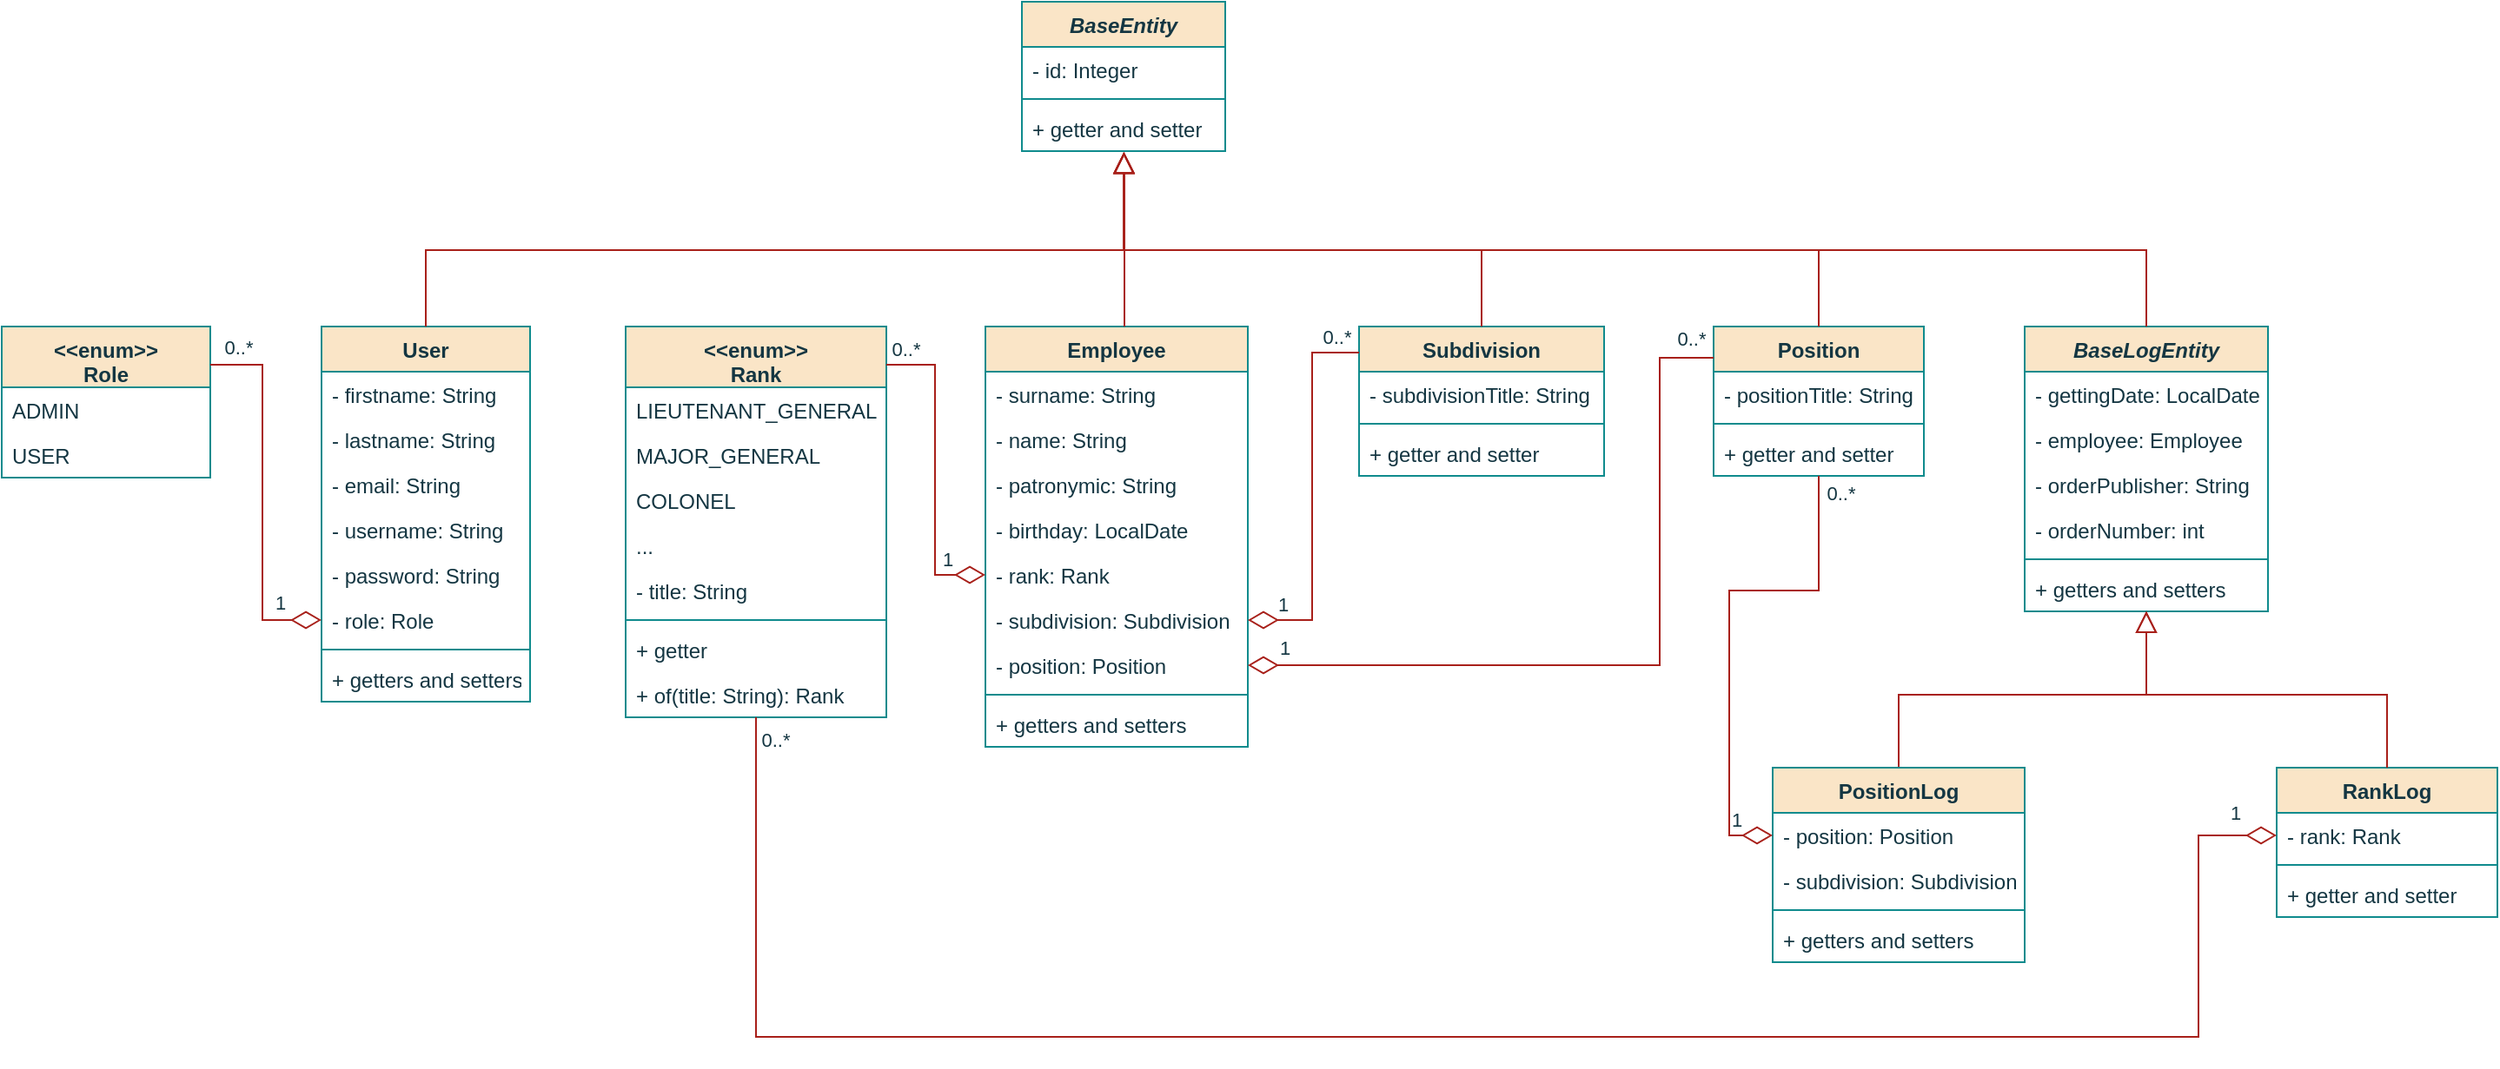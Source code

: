 <mxfile version="20.8.3" type="device"><diagram id="C5RBs43oDa-KdzZeNtuy" name="UML"><mxGraphModel dx="193" dy="-732" grid="1" gridSize="10" guides="1" tooltips="1" connect="1" arrows="1" fold="1" page="1" pageScale="1" pageWidth="1169" pageHeight="827" math="0" shadow="0"><root><mxCell id="WIyWlLk6GJQsqaUBKTNV-0"/><mxCell id="WIyWlLk6GJQsqaUBKTNV-1" parent="WIyWlLk6GJQsqaUBKTNV-0"/><mxCell id="kkipXs9Ki_rOr1c93HcH-0" value="BaseEntity" style="swimlane;fontStyle=3;align=center;verticalAlign=top;childLayout=stackLayout;horizontal=1;startSize=26;horizontalStack=0;resizeParent=1;resizeLast=0;collapsible=1;marginBottom=0;rounded=0;shadow=0;strokeWidth=1;labelBackgroundColor=none;fillColor=#FAE5C7;strokeColor=#0F8B8D;fontColor=#143642;" vertex="1" parent="WIyWlLk6GJQsqaUBKTNV-1"><mxGeometry x="1113" y="921" width="117" height="86" as="geometry"><mxRectangle x="220" y="120" width="160" height="26" as="alternateBounds"/></mxGeometry></mxCell><mxCell id="kkipXs9Ki_rOr1c93HcH-1" value="- id: Integer" style="text;align=left;verticalAlign=top;spacingLeft=4;spacingRight=4;overflow=hidden;rotatable=0;points=[[0,0.5],[1,0.5]];portConstraint=eastwest;rounded=0;labelBackgroundColor=none;fontColor=#143642;" vertex="1" parent="kkipXs9Ki_rOr1c93HcH-0"><mxGeometry y="26" width="117" height="26" as="geometry"/></mxCell><mxCell id="kkipXs9Ki_rOr1c93HcH-2" value="" style="line;html=1;strokeWidth=1;align=left;verticalAlign=middle;spacingTop=-1;spacingLeft=3;spacingRight=3;rotatable=0;labelPosition=right;points=[];portConstraint=eastwest;rounded=0;labelBackgroundColor=none;fillColor=#FAE5C7;strokeColor=#0F8B8D;fontColor=#143642;" vertex="1" parent="kkipXs9Ki_rOr1c93HcH-0"><mxGeometry y="52" width="117" height="8" as="geometry"/></mxCell><mxCell id="kkipXs9Ki_rOr1c93HcH-3" value="+ getter and setter" style="text;align=left;verticalAlign=top;spacingLeft=4;spacingRight=4;overflow=hidden;rotatable=0;points=[[0,0.5],[1,0.5]];portConstraint=eastwest;rounded=0;labelBackgroundColor=none;fontColor=#143642;" vertex="1" parent="kkipXs9Ki_rOr1c93HcH-0"><mxGeometry y="60" width="117" height="26" as="geometry"/></mxCell><mxCell id="kkipXs9Ki_rOr1c93HcH-4" value="RankLog" style="swimlane;fontStyle=1;align=center;verticalAlign=top;childLayout=stackLayout;horizontal=1;startSize=26;horizontalStack=0;resizeParent=1;resizeLast=0;collapsible=1;marginBottom=0;rounded=0;shadow=0;strokeWidth=1;labelBackgroundColor=none;fillColor=#FAE5C7;strokeColor=#0F8B8D;fontColor=#143642;" vertex="1" parent="WIyWlLk6GJQsqaUBKTNV-1"><mxGeometry x="1835" y="1362" width="127" height="86" as="geometry"><mxRectangle x="220" y="120" width="160" height="26" as="alternateBounds"/></mxGeometry></mxCell><mxCell id="kkipXs9Ki_rOr1c93HcH-5" value="- rank: Rank" style="text;align=left;verticalAlign=top;spacingLeft=4;spacingRight=4;overflow=hidden;rotatable=0;points=[[0,0.5],[1,0.5]];portConstraint=eastwest;rounded=0;labelBackgroundColor=none;fontColor=#143642;" vertex="1" parent="kkipXs9Ki_rOr1c93HcH-4"><mxGeometry y="26" width="127" height="26" as="geometry"/></mxCell><mxCell id="kkipXs9Ki_rOr1c93HcH-6" value="" style="line;html=1;strokeWidth=1;align=left;verticalAlign=middle;spacingTop=-1;spacingLeft=3;spacingRight=3;rotatable=0;labelPosition=right;points=[];portConstraint=eastwest;rounded=0;labelBackgroundColor=none;fillColor=#FAE5C7;strokeColor=#0F8B8D;fontColor=#143642;" vertex="1" parent="kkipXs9Ki_rOr1c93HcH-4"><mxGeometry y="52" width="127" height="8" as="geometry"/></mxCell><mxCell id="kkipXs9Ki_rOr1c93HcH-7" value="+ getter and setter" style="text;align=left;verticalAlign=top;spacingLeft=4;spacingRight=4;overflow=hidden;rotatable=0;points=[[0,0.5],[1,0.5]];portConstraint=eastwest;rounded=0;labelBackgroundColor=none;fontColor=#143642;" vertex="1" parent="kkipXs9Ki_rOr1c93HcH-4"><mxGeometry y="60" width="127" height="26" as="geometry"/></mxCell><mxCell id="kkipXs9Ki_rOr1c93HcH-8" value="BaseLogEntity" style="swimlane;fontStyle=3;align=center;verticalAlign=top;childLayout=stackLayout;horizontal=1;startSize=26;horizontalStack=0;resizeParent=1;resizeLast=0;collapsible=1;marginBottom=0;rounded=0;shadow=0;strokeWidth=1;labelBackgroundColor=none;fillColor=#FAE5C7;strokeColor=#0F8B8D;fontColor=#143642;" vertex="1" parent="WIyWlLk6GJQsqaUBKTNV-1"><mxGeometry x="1690" y="1108" width="140" height="164" as="geometry"><mxRectangle x="220" y="120" width="160" height="26" as="alternateBounds"/></mxGeometry></mxCell><mxCell id="kkipXs9Ki_rOr1c93HcH-9" value="- gettingDate: LocalDate" style="text;align=left;verticalAlign=top;spacingLeft=4;spacingRight=4;overflow=hidden;rotatable=0;points=[[0,0.5],[1,0.5]];portConstraint=eastwest;rounded=0;shadow=0;html=0;labelBackgroundColor=none;fontColor=#143642;" vertex="1" parent="kkipXs9Ki_rOr1c93HcH-8"><mxGeometry y="26" width="140" height="26" as="geometry"/></mxCell><mxCell id="kkipXs9Ki_rOr1c93HcH-76" value="- employee: Employee" style="text;align=left;verticalAlign=top;spacingLeft=4;spacingRight=4;overflow=hidden;rotatable=0;points=[[0,0.5],[1,0.5]];portConstraint=eastwest;rounded=0;shadow=0;html=0;labelBackgroundColor=none;fontColor=#143642;" vertex="1" parent="kkipXs9Ki_rOr1c93HcH-8"><mxGeometry y="52" width="140" height="26" as="geometry"/></mxCell><mxCell id="kkipXs9Ki_rOr1c93HcH-77" value="- orderPublisher: String" style="text;align=left;verticalAlign=top;spacingLeft=4;spacingRight=4;overflow=hidden;rotatable=0;points=[[0,0.5],[1,0.5]];portConstraint=eastwest;rounded=0;shadow=0;html=0;labelBackgroundColor=none;fontColor=#143642;" vertex="1" parent="kkipXs9Ki_rOr1c93HcH-8"><mxGeometry y="78" width="140" height="26" as="geometry"/></mxCell><mxCell id="kkipXs9Ki_rOr1c93HcH-78" value="- orderNumber: int" style="text;align=left;verticalAlign=top;spacingLeft=4;spacingRight=4;overflow=hidden;rotatable=0;points=[[0,0.5],[1,0.5]];portConstraint=eastwest;rounded=0;shadow=0;html=0;labelBackgroundColor=none;fontColor=#143642;" vertex="1" parent="kkipXs9Ki_rOr1c93HcH-8"><mxGeometry y="104" width="140" height="26" as="geometry"/></mxCell><mxCell id="kkipXs9Ki_rOr1c93HcH-10" value="" style="line;html=1;strokeWidth=1;align=left;verticalAlign=middle;spacingTop=-1;spacingLeft=3;spacingRight=3;rotatable=0;labelPosition=right;points=[];portConstraint=eastwest;rounded=0;labelBackgroundColor=none;fillColor=#FAE5C7;strokeColor=#0F8B8D;fontColor=#143642;" vertex="1" parent="kkipXs9Ki_rOr1c93HcH-8"><mxGeometry y="130" width="140" height="8" as="geometry"/></mxCell><mxCell id="kkipXs9Ki_rOr1c93HcH-11" value="+ getters and setters" style="text;align=left;verticalAlign=top;spacingLeft=4;spacingRight=4;overflow=hidden;rotatable=0;points=[[0,0.5],[1,0.5]];portConstraint=eastwest;rounded=0;labelBackgroundColor=none;fontColor=#143642;" vertex="1" parent="kkipXs9Ki_rOr1c93HcH-8"><mxGeometry y="138" width="140" height="26" as="geometry"/></mxCell><mxCell id="kkipXs9Ki_rOr1c93HcH-12" value="Position" style="swimlane;fontStyle=1;align=center;verticalAlign=top;childLayout=stackLayout;horizontal=1;startSize=26;horizontalStack=0;resizeParent=1;resizeLast=0;collapsible=1;marginBottom=0;rounded=0;shadow=0;strokeWidth=1;labelBackgroundColor=none;fillColor=#FAE5C7;strokeColor=#0F8B8D;fontColor=#143642;" vertex="1" parent="WIyWlLk6GJQsqaUBKTNV-1"><mxGeometry x="1511" y="1108" width="121" height="86" as="geometry"><mxRectangle x="220" y="120" width="160" height="26" as="alternateBounds"/></mxGeometry></mxCell><mxCell id="kkipXs9Ki_rOr1c93HcH-13" value="- positionTitle: String" style="text;align=left;verticalAlign=top;spacingLeft=4;spacingRight=4;overflow=hidden;rotatable=0;points=[[0,0.5],[1,0.5]];portConstraint=eastwest;rounded=0;labelBackgroundColor=none;fontColor=#143642;" vertex="1" parent="kkipXs9Ki_rOr1c93HcH-12"><mxGeometry y="26" width="121" height="26" as="geometry"/></mxCell><mxCell id="kkipXs9Ki_rOr1c93HcH-17" value="" style="line;html=1;strokeWidth=1;align=left;verticalAlign=middle;spacingTop=-1;spacingLeft=3;spacingRight=3;rotatable=0;labelPosition=right;points=[];portConstraint=eastwest;rounded=0;labelBackgroundColor=none;fillColor=#FAE5C7;strokeColor=#0F8B8D;fontColor=#143642;" vertex="1" parent="kkipXs9Ki_rOr1c93HcH-12"><mxGeometry y="52" width="121" height="8" as="geometry"/></mxCell><mxCell id="kkipXs9Ki_rOr1c93HcH-18" value="+ getter and setter" style="text;align=left;verticalAlign=top;spacingLeft=4;spacingRight=4;overflow=hidden;rotatable=0;points=[[0,0.5],[1,0.5]];portConstraint=eastwest;rounded=0;labelBackgroundColor=none;fontColor=#143642;" vertex="1" parent="kkipXs9Ki_rOr1c93HcH-12"><mxGeometry y="60" width="121" height="26" as="geometry"/></mxCell><mxCell id="kkipXs9Ki_rOr1c93HcH-19" value="Employee" style="swimlane;fontStyle=1;align=center;verticalAlign=top;childLayout=stackLayout;horizontal=1;startSize=26;horizontalStack=0;resizeParent=1;resizeLast=0;collapsible=1;marginBottom=0;rounded=0;shadow=0;strokeWidth=1;labelBackgroundColor=none;fillColor=#FAE5C7;strokeColor=#0F8B8D;fontColor=#143642;" vertex="1" parent="WIyWlLk6GJQsqaUBKTNV-1"><mxGeometry x="1092" y="1108" width="151" height="242" as="geometry"><mxRectangle x="220" y="120" width="160" height="26" as="alternateBounds"/></mxGeometry></mxCell><mxCell id="kkipXs9Ki_rOr1c93HcH-20" value="- surname: String" style="text;align=left;verticalAlign=top;spacingLeft=4;spacingRight=4;overflow=hidden;rotatable=0;points=[[0,0.5],[1,0.5]];portConstraint=eastwest;rounded=0;labelBackgroundColor=none;fontColor=#143642;" vertex="1" parent="kkipXs9Ki_rOr1c93HcH-19"><mxGeometry y="26" width="151" height="26" as="geometry"/></mxCell><mxCell id="kkipXs9Ki_rOr1c93HcH-21" value="- name: String" style="text;align=left;verticalAlign=top;spacingLeft=4;spacingRight=4;overflow=hidden;rotatable=0;points=[[0,0.5],[1,0.5]];portConstraint=eastwest;rounded=0;labelBackgroundColor=none;fontColor=#143642;" vertex="1" parent="kkipXs9Ki_rOr1c93HcH-19"><mxGeometry y="52" width="151" height="26" as="geometry"/></mxCell><mxCell id="kkipXs9Ki_rOr1c93HcH-22" value="- patronymic: String" style="text;align=left;verticalAlign=top;spacingLeft=4;spacingRight=4;overflow=hidden;rotatable=0;points=[[0,0.5],[1,0.5]];portConstraint=eastwest;rounded=0;labelBackgroundColor=none;fontColor=#143642;" vertex="1" parent="kkipXs9Ki_rOr1c93HcH-19"><mxGeometry y="78" width="151" height="26" as="geometry"/></mxCell><mxCell id="kkipXs9Ki_rOr1c93HcH-23" value="- birthday: LocalDate" style="text;align=left;verticalAlign=top;spacingLeft=4;spacingRight=4;overflow=hidden;rotatable=0;points=[[0,0.5],[1,0.5]];portConstraint=eastwest;rounded=0;labelBackgroundColor=none;fontColor=#143642;" vertex="1" parent="kkipXs9Ki_rOr1c93HcH-19"><mxGeometry y="104" width="151" height="26" as="geometry"/></mxCell><mxCell id="kkipXs9Ki_rOr1c93HcH-91" value="- rank: Rank" style="text;align=left;verticalAlign=top;spacingLeft=4;spacingRight=4;overflow=hidden;rotatable=0;points=[[0,0.5],[1,0.5]];portConstraint=eastwest;rounded=0;labelBackgroundColor=none;fontColor=#143642;" vertex="1" parent="kkipXs9Ki_rOr1c93HcH-19"><mxGeometry y="130" width="151" height="26" as="geometry"/></mxCell><mxCell id="kkipXs9Ki_rOr1c93HcH-93" value="- subdivision: Subdivision" style="text;align=left;verticalAlign=top;spacingLeft=4;spacingRight=4;overflow=hidden;rotatable=0;points=[[0,0.5],[1,0.5]];portConstraint=eastwest;rounded=0;labelBackgroundColor=none;fontColor=#143642;" vertex="1" parent="kkipXs9Ki_rOr1c93HcH-19"><mxGeometry y="156" width="151" height="26" as="geometry"/></mxCell><mxCell id="kkipXs9Ki_rOr1c93HcH-92" value="- position: Position" style="text;align=left;verticalAlign=top;spacingLeft=4;spacingRight=4;overflow=hidden;rotatable=0;points=[[0,0.5],[1,0.5]];portConstraint=eastwest;rounded=0;labelBackgroundColor=none;fontColor=#143642;" vertex="1" parent="kkipXs9Ki_rOr1c93HcH-19"><mxGeometry y="182" width="151" height="26" as="geometry"/></mxCell><mxCell id="kkipXs9Ki_rOr1c93HcH-24" value="" style="line;html=1;strokeWidth=1;align=left;verticalAlign=middle;spacingTop=-1;spacingLeft=3;spacingRight=3;rotatable=0;labelPosition=right;points=[];portConstraint=eastwest;rounded=0;labelBackgroundColor=none;fillColor=#FAE5C7;strokeColor=#0F8B8D;fontColor=#143642;" vertex="1" parent="kkipXs9Ki_rOr1c93HcH-19"><mxGeometry y="208" width="151" height="8" as="geometry"/></mxCell><mxCell id="kkipXs9Ki_rOr1c93HcH-25" value="+ getters and setters" style="text;align=left;verticalAlign=top;spacingLeft=4;spacingRight=4;overflow=hidden;rotatable=0;points=[[0,0.5],[1,0.5]];portConstraint=eastwest;rounded=0;labelBackgroundColor=none;fontColor=#143642;" vertex="1" parent="kkipXs9Ki_rOr1c93HcH-19"><mxGeometry y="216" width="151" height="26" as="geometry"/></mxCell><mxCell id="kkipXs9Ki_rOr1c93HcH-33" value="Subdivision" style="swimlane;fontStyle=1;align=center;verticalAlign=top;childLayout=stackLayout;horizontal=1;startSize=26;horizontalStack=0;resizeParent=1;resizeLast=0;collapsible=1;marginBottom=0;rounded=0;shadow=0;strokeWidth=1;labelBackgroundColor=none;fillColor=#FAE5C7;strokeColor=#0F8B8D;fontColor=#143642;" vertex="1" parent="WIyWlLk6GJQsqaUBKTNV-1"><mxGeometry x="1307" y="1108" width="141" height="86" as="geometry"><mxRectangle x="220" y="120" width="160" height="26" as="alternateBounds"/></mxGeometry></mxCell><mxCell id="kkipXs9Ki_rOr1c93HcH-34" value="- subdivisionTitle: String" style="text;align=left;verticalAlign=top;spacingLeft=4;spacingRight=4;overflow=hidden;rotatable=0;points=[[0,0.5],[1,0.5]];portConstraint=eastwest;rounded=0;labelBackgroundColor=none;fontColor=#143642;" vertex="1" parent="kkipXs9Ki_rOr1c93HcH-33"><mxGeometry y="26" width="141" height="26" as="geometry"/></mxCell><mxCell id="kkipXs9Ki_rOr1c93HcH-35" value="" style="line;html=1;strokeWidth=1;align=left;verticalAlign=middle;spacingTop=-1;spacingLeft=3;spacingRight=3;rotatable=0;labelPosition=right;points=[];portConstraint=eastwest;rounded=0;labelBackgroundColor=none;fillColor=#FAE5C7;strokeColor=#0F8B8D;fontColor=#143642;" vertex="1" parent="kkipXs9Ki_rOr1c93HcH-33"><mxGeometry y="52" width="141" height="8" as="geometry"/></mxCell><mxCell id="kkipXs9Ki_rOr1c93HcH-36" value="+ getter and setter" style="text;align=left;verticalAlign=top;spacingLeft=4;spacingRight=4;overflow=hidden;rotatable=0;points=[[0,0.5],[1,0.5]];portConstraint=eastwest;rounded=0;labelBackgroundColor=none;fontColor=#143642;" vertex="1" parent="kkipXs9Ki_rOr1c93HcH-33"><mxGeometry y="60" width="141" height="26" as="geometry"/></mxCell><mxCell id="kkipXs9Ki_rOr1c93HcH-37" value="" style="endArrow=block;endSize=10;endFill=0;shadow=0;strokeWidth=1;rounded=0;edgeStyle=elbowEdgeStyle;elbow=vertical;entryX=0.502;entryY=1.021;entryDx=0;entryDy=0;entryPerimeter=0;labelBackgroundColor=none;strokeColor=#A8201A;fontColor=default;" edge="1" parent="WIyWlLk6GJQsqaUBKTNV-1" source="kkipXs9Ki_rOr1c93HcH-8" target="kkipXs9Ki_rOr1c93HcH-3"><mxGeometry width="160" relative="1" as="geometry"><mxPoint x="1377" y="1089" as="sourcePoint"/><mxPoint x="1377.32" y="1030.546" as="targetPoint"/><Array as="points"><mxPoint x="1197" y="1064"/><mxPoint x="1313" y="1074"/><mxPoint x="1013" y="1017"/><mxPoint x="1003" y="1014"/></Array></mxGeometry></mxCell><mxCell id="kkipXs9Ki_rOr1c93HcH-38" value="" style="endArrow=block;endSize=10;endFill=0;shadow=0;strokeWidth=1;rounded=0;edgeStyle=elbowEdgeStyle;elbow=vertical;entryX=0.502;entryY=1.021;entryDx=0;entryDy=0;entryPerimeter=0;labelBackgroundColor=none;strokeColor=#A8201A;fontColor=default;" edge="1" parent="WIyWlLk6GJQsqaUBKTNV-1" source="kkipXs9Ki_rOr1c93HcH-19" target="kkipXs9Ki_rOr1c93HcH-3"><mxGeometry width="160" relative="1" as="geometry"><mxPoint x="1399" y="1089" as="sourcePoint"/><mxPoint x="1399.32" y="1030.546" as="targetPoint"/><Array as="points"><mxPoint x="1172" y="1035"/><mxPoint x="1359" y="1095"/><mxPoint x="1539" y="1064"/><mxPoint x="1035" y="1017"/><mxPoint x="1025" y="1014"/></Array></mxGeometry></mxCell><mxCell id="kkipXs9Ki_rOr1c93HcH-39" value="" style="endArrow=block;endSize=10;endFill=0;shadow=0;strokeWidth=1;rounded=0;edgeStyle=elbowEdgeStyle;elbow=vertical;exitX=0.5;exitY=0;exitDx=0;exitDy=0;entryX=0.5;entryY=0.994;entryDx=0;entryDy=0;entryPerimeter=0;labelBackgroundColor=none;strokeColor=#A8201A;fontColor=default;" edge="1" parent="WIyWlLk6GJQsqaUBKTNV-1" source="kkipXs9Ki_rOr1c93HcH-4" target="kkipXs9Ki_rOr1c93HcH-11"><mxGeometry width="160" relative="1" as="geometry"><mxPoint x="1671" y="1264.45" as="sourcePoint"/><mxPoint x="1671.32" y="1205.996" as="targetPoint"/><Array as="points"><mxPoint x="1930" y="1320"/><mxPoint x="1860" y="1320"/><mxPoint x="1670" y="1320"/><mxPoint x="1640" y="1320"/><mxPoint x="1620" y="1320"/><mxPoint x="1639" y="1303"/><mxPoint x="1612" y="1255"/><mxPoint x="1632" y="1245"/><mxPoint x="1682" y="1265"/><mxPoint x="1607" y="1249.45"/><mxPoint x="1307" y="1192.45"/><mxPoint x="1297" y="1189.45"/></Array></mxGeometry></mxCell><mxCell id="kkipXs9Ki_rOr1c93HcH-40" value="" style="endArrow=block;endSize=10;endFill=0;shadow=0;strokeWidth=1;rounded=0;edgeStyle=elbowEdgeStyle;elbow=vertical;entryX=0.5;entryY=0.994;entryDx=0;entryDy=0;entryPerimeter=0;labelBackgroundColor=none;strokeColor=#A8201A;fontColor=default;" edge="1" parent="WIyWlLk6GJQsqaUBKTNV-1" source="kkipXs9Ki_rOr1c93HcH-60" target="kkipXs9Ki_rOr1c93HcH-11"><mxGeometry width="160" relative="1" as="geometry"><mxPoint x="1514" y="1274" as="sourcePoint"/><mxPoint x="1856" y="1196.844" as="targetPoint"/><Array as="points"><mxPoint x="1829" y="1320"/><mxPoint x="1568" y="1255"/><mxPoint x="1558" y="1255"/><mxPoint x="1703" y="1255"/><mxPoint x="1713" y="1245"/><mxPoint x="1633" y="1265"/><mxPoint x="1792" y="1250"/><mxPoint x="1982" y="1249"/><mxPoint x="1788" y="1249.45"/><mxPoint x="1488" y="1192.45"/><mxPoint x="1478" y="1189.45"/></Array></mxGeometry></mxCell><mxCell id="kkipXs9Ki_rOr1c93HcH-60" value="PositionLog" style="swimlane;fontStyle=1;align=center;verticalAlign=top;childLayout=stackLayout;horizontal=1;startSize=26;horizontalStack=0;resizeParent=1;resizeLast=0;collapsible=1;marginBottom=0;rounded=0;shadow=0;strokeWidth=1;labelBackgroundColor=none;fillColor=#FAE5C7;strokeColor=#0F8B8D;fontColor=#143642;" vertex="1" parent="WIyWlLk6GJQsqaUBKTNV-1"><mxGeometry x="1545" y="1362" width="145" height="112" as="geometry"><mxRectangle x="220" y="120" width="160" height="26" as="alternateBounds"/></mxGeometry></mxCell><mxCell id="kkipXs9Ki_rOr1c93HcH-61" value="- position: Position" style="text;align=left;verticalAlign=top;spacingLeft=4;spacingRight=4;overflow=hidden;rotatable=0;points=[[0,0.5],[1,0.5]];portConstraint=eastwest;rounded=0;labelBackgroundColor=none;fontColor=#143642;" vertex="1" parent="kkipXs9Ki_rOr1c93HcH-60"><mxGeometry y="26" width="145" height="26" as="geometry"/></mxCell><mxCell id="kkipXs9Ki_rOr1c93HcH-119" value="- subdivision: Subdivision" style="text;align=left;verticalAlign=top;spacingLeft=4;spacingRight=4;overflow=hidden;rotatable=0;points=[[0,0.5],[1,0.5]];portConstraint=eastwest;rounded=0;labelBackgroundColor=none;fontColor=#143642;" vertex="1" parent="kkipXs9Ki_rOr1c93HcH-60"><mxGeometry y="52" width="145" height="26" as="geometry"/></mxCell><mxCell id="kkipXs9Ki_rOr1c93HcH-62" value="" style="line;html=1;strokeWidth=1;align=left;verticalAlign=middle;spacingTop=-1;spacingLeft=3;spacingRight=3;rotatable=0;labelPosition=right;points=[];portConstraint=eastwest;rounded=0;labelBackgroundColor=none;fillColor=#FAE5C7;strokeColor=#0F8B8D;fontColor=#143642;" vertex="1" parent="kkipXs9Ki_rOr1c93HcH-60"><mxGeometry y="78" width="145" height="8" as="geometry"/></mxCell><mxCell id="kkipXs9Ki_rOr1c93HcH-63" value="+ getters and setters" style="text;align=left;verticalAlign=top;spacingLeft=4;spacingRight=4;overflow=hidden;rotatable=0;points=[[0,0.5],[1,0.5]];portConstraint=eastwest;rounded=0;labelBackgroundColor=none;fontColor=#143642;" vertex="1" parent="kkipXs9Ki_rOr1c93HcH-60"><mxGeometry y="86" width="145" height="26" as="geometry"/></mxCell><mxCell id="kkipXs9Ki_rOr1c93HcH-64" value="User" style="swimlane;fontStyle=1;align=center;verticalAlign=top;childLayout=stackLayout;horizontal=1;startSize=26;horizontalStack=0;resizeParent=1;resizeLast=0;collapsible=1;marginBottom=0;rounded=0;shadow=0;strokeWidth=1;labelBackgroundColor=none;fillColor=#FAE5C7;strokeColor=#0F8B8D;fontColor=#143642;" vertex="1" parent="WIyWlLk6GJQsqaUBKTNV-1"><mxGeometry x="710" y="1108" width="120" height="216" as="geometry"><mxRectangle x="220" y="120" width="160" height="26" as="alternateBounds"/></mxGeometry></mxCell><mxCell id="kkipXs9Ki_rOr1c93HcH-65" value="- firstname: String" style="text;align=left;verticalAlign=top;spacingLeft=4;spacingRight=4;overflow=hidden;rotatable=0;points=[[0,0.5],[1,0.5]];portConstraint=eastwest;rounded=0;labelBackgroundColor=none;fontColor=#143642;" vertex="1" parent="kkipXs9Ki_rOr1c93HcH-64"><mxGeometry y="26" width="120" height="26" as="geometry"/></mxCell><mxCell id="kkipXs9Ki_rOr1c93HcH-79" value="- lastname: String" style="text;align=left;verticalAlign=top;spacingLeft=4;spacingRight=4;overflow=hidden;rotatable=0;points=[[0,0.5],[1,0.5]];portConstraint=eastwest;rounded=0;labelBackgroundColor=none;fontColor=#143642;" vertex="1" parent="kkipXs9Ki_rOr1c93HcH-64"><mxGeometry y="52" width="120" height="26" as="geometry"/></mxCell><mxCell id="kkipXs9Ki_rOr1c93HcH-66" value="- email: String" style="text;align=left;verticalAlign=top;spacingLeft=4;spacingRight=4;overflow=hidden;rotatable=0;points=[[0,0.5],[1,0.5]];portConstraint=eastwest;rounded=0;labelBackgroundColor=none;fontColor=#143642;" vertex="1" parent="kkipXs9Ki_rOr1c93HcH-64"><mxGeometry y="78" width="120" height="26" as="geometry"/></mxCell><mxCell id="kkipXs9Ki_rOr1c93HcH-67" value="- username: String" style="text;align=left;verticalAlign=top;spacingLeft=4;spacingRight=4;overflow=hidden;rotatable=0;points=[[0,0.5],[1,0.5]];portConstraint=eastwest;rounded=0;labelBackgroundColor=none;fontColor=#143642;" vertex="1" parent="kkipXs9Ki_rOr1c93HcH-64"><mxGeometry y="104" width="120" height="26" as="geometry"/></mxCell><mxCell id="kkipXs9Ki_rOr1c93HcH-80" value="- password: String" style="text;align=left;verticalAlign=top;spacingLeft=4;spacingRight=4;overflow=hidden;rotatable=0;points=[[0,0.5],[1,0.5]];portConstraint=eastwest;rounded=0;labelBackgroundColor=none;fontColor=#143642;" vertex="1" parent="kkipXs9Ki_rOr1c93HcH-64"><mxGeometry y="130" width="120" height="26" as="geometry"/></mxCell><mxCell id="kkipXs9Ki_rOr1c93HcH-81" value="- role: Role" style="text;align=left;verticalAlign=top;spacingLeft=4;spacingRight=4;overflow=hidden;rotatable=0;points=[[0,0.5],[1,0.5]];portConstraint=eastwest;rounded=0;labelBackgroundColor=none;fontColor=#143642;" vertex="1" parent="kkipXs9Ki_rOr1c93HcH-64"><mxGeometry y="156" width="120" height="26" as="geometry"/></mxCell><mxCell id="kkipXs9Ki_rOr1c93HcH-68" value="" style="line;html=1;strokeWidth=1;align=left;verticalAlign=middle;spacingTop=-1;spacingLeft=3;spacingRight=3;rotatable=0;labelPosition=right;points=[];portConstraint=eastwest;rounded=0;labelBackgroundColor=none;fillColor=#FAE5C7;strokeColor=#0F8B8D;fontColor=#143642;" vertex="1" parent="kkipXs9Ki_rOr1c93HcH-64"><mxGeometry y="182" width="120" height="8" as="geometry"/></mxCell><mxCell id="kkipXs9Ki_rOr1c93HcH-69" value="+ getters and setters" style="text;align=left;verticalAlign=top;spacingLeft=4;spacingRight=4;overflow=hidden;rotatable=0;points=[[0,0.5],[1,0.5]];portConstraint=eastwest;rounded=0;labelBackgroundColor=none;fontColor=#143642;" vertex="1" parent="kkipXs9Ki_rOr1c93HcH-64"><mxGeometry y="190" width="120" height="26" as="geometry"/></mxCell><mxCell id="kkipXs9Ki_rOr1c93HcH-70" value="" style="endArrow=block;endSize=10;endFill=0;shadow=0;strokeWidth=1;rounded=0;edgeStyle=elbowEdgeStyle;elbow=vertical;entryX=0.502;entryY=1.021;entryDx=0;entryDy=0;entryPerimeter=0;labelBackgroundColor=none;strokeColor=#A8201A;fontColor=default;" edge="1" parent="WIyWlLk6GJQsqaUBKTNV-1" source="kkipXs9Ki_rOr1c93HcH-33" target="kkipXs9Ki_rOr1c93HcH-3"><mxGeometry width="160" relative="1" as="geometry"><mxPoint x="1379" y="1065" as="sourcePoint"/><mxPoint x="1171.734" y="1007.546" as="targetPoint"/><Array as="points"><mxPoint x="1275" y="1064"/><mxPoint x="1378" y="1063"/><mxPoint x="969" y="1064"/><mxPoint x="1269" y="1065"/><mxPoint x="1172" y="1035"/><mxPoint x="1359" y="1095"/><mxPoint x="1539" y="1064"/><mxPoint x="1035" y="1017"/><mxPoint x="1025" y="1014"/></Array></mxGeometry></mxCell><mxCell id="kkipXs9Ki_rOr1c93HcH-71" value="" style="endArrow=block;endSize=10;endFill=0;shadow=0;strokeWidth=1;rounded=0;edgeStyle=elbowEdgeStyle;elbow=vertical;entryX=0.502;entryY=1.021;entryDx=0;entryDy=0;entryPerimeter=0;labelBackgroundColor=none;strokeColor=#A8201A;fontColor=default;" edge="1" parent="WIyWlLk6GJQsqaUBKTNV-1" source="kkipXs9Ki_rOr1c93HcH-12" target="kkipXs9Ki_rOr1c93HcH-3"><mxGeometry width="160" relative="1" as="geometry"><mxPoint x="1172" y="1108" as="sourcePoint"/><mxPoint x="1171.734" y="1007.546" as="targetPoint"/><Array as="points"><mxPoint x="1260" y="1064"/><mxPoint x="1269" y="1065"/><mxPoint x="1172" y="1035"/><mxPoint x="1359" y="1095"/><mxPoint x="1539" y="1064"/><mxPoint x="1035" y="1017"/><mxPoint x="1025" y="1014"/></Array></mxGeometry></mxCell><mxCell id="kkipXs9Ki_rOr1c93HcH-72" value="" style="endArrow=block;endSize=10;endFill=0;shadow=0;strokeWidth=1;rounded=0;edgeStyle=elbowEdgeStyle;elbow=vertical;entryX=0.502;entryY=1.021;entryDx=0;entryDy=0;entryPerimeter=0;labelBackgroundColor=none;strokeColor=#A8201A;fontColor=default;" edge="1" parent="WIyWlLk6GJQsqaUBKTNV-1" source="kkipXs9Ki_rOr1c93HcH-64" target="kkipXs9Ki_rOr1c93HcH-3"><mxGeometry width="160" relative="1" as="geometry"><mxPoint x="1172" y="1108" as="sourcePoint"/><mxPoint x="1171.734" y="1007.546" as="targetPoint"/><Array as="points"><mxPoint x="1080" y="1064"/><mxPoint x="1172" y="1035"/><mxPoint x="1359" y="1095"/><mxPoint x="1539" y="1064"/><mxPoint x="1035" y="1017"/><mxPoint x="1025" y="1014"/></Array></mxGeometry></mxCell><mxCell id="kkipXs9Ki_rOr1c93HcH-82" value="&lt;&lt;enum&gt;&gt;&#10;Role" style="swimlane;fontStyle=1;align=center;verticalAlign=top;childLayout=stackLayout;horizontal=1;startSize=35;horizontalStack=0;resizeParent=1;resizeLast=0;collapsible=1;marginBottom=0;rounded=0;shadow=0;strokeWidth=1;labelBackgroundColor=none;fillColor=#FAE5C7;strokeColor=#0F8B8D;fontColor=#143642;" vertex="1" parent="WIyWlLk6GJQsqaUBKTNV-1"><mxGeometry x="526" y="1108" width="120" height="87" as="geometry"><mxRectangle x="220" y="120" width="160" height="26" as="alternateBounds"/></mxGeometry></mxCell><mxCell id="kkipXs9Ki_rOr1c93HcH-83" value="ADMIN" style="text;align=left;verticalAlign=top;spacingLeft=4;spacingRight=4;overflow=hidden;rotatable=0;points=[[0,0.5],[1,0.5]];portConstraint=eastwest;rounded=0;labelBackgroundColor=none;fontColor=#143642;" vertex="1" parent="kkipXs9Ki_rOr1c93HcH-82"><mxGeometry y="35" width="120" height="26" as="geometry"/></mxCell><mxCell id="kkipXs9Ki_rOr1c93HcH-84" value="USER" style="text;align=left;verticalAlign=top;spacingLeft=4;spacingRight=4;overflow=hidden;rotatable=0;points=[[0,0.5],[1,0.5]];portConstraint=eastwest;rounded=0;labelBackgroundColor=none;fontColor=#143642;" vertex="1" parent="kkipXs9Ki_rOr1c93HcH-82"><mxGeometry y="61" width="120" height="26" as="geometry"/></mxCell><mxCell id="kkipXs9Ki_rOr1c93HcH-98" value="&lt;&lt;enum&gt;&gt;&#10;Rank" style="swimlane;fontStyle=1;align=center;verticalAlign=top;childLayout=stackLayout;horizontal=1;startSize=35;horizontalStack=0;resizeParent=1;resizeLast=0;collapsible=1;marginBottom=0;rounded=0;shadow=0;strokeWidth=1;labelBackgroundColor=none;fillColor=#FAE5C7;strokeColor=#0F8B8D;fontColor=#143642;" vertex="1" parent="WIyWlLk6GJQsqaUBKTNV-1"><mxGeometry x="885" y="1108" width="150" height="225" as="geometry"><mxRectangle x="220" y="120" width="160" height="26" as="alternateBounds"/></mxGeometry></mxCell><mxCell id="kkipXs9Ki_rOr1c93HcH-99" value="LIEUTENANT_GENERAL" style="text;align=left;verticalAlign=top;spacingLeft=4;spacingRight=4;overflow=hidden;rotatable=0;points=[[0,0.5],[1,0.5]];portConstraint=eastwest;rounded=0;labelBackgroundColor=none;fontColor=#143642;" vertex="1" parent="kkipXs9Ki_rOr1c93HcH-98"><mxGeometry y="35" width="150" height="26" as="geometry"/></mxCell><mxCell id="kkipXs9Ki_rOr1c93HcH-100" value="MAJOR_GENERAL" style="text;align=left;verticalAlign=top;spacingLeft=4;spacingRight=4;overflow=hidden;rotatable=0;points=[[0,0.5],[1,0.5]];portConstraint=eastwest;rounded=0;labelBackgroundColor=none;fontColor=#143642;" vertex="1" parent="kkipXs9Ki_rOr1c93HcH-98"><mxGeometry y="61" width="150" height="26" as="geometry"/></mxCell><mxCell id="kkipXs9Ki_rOr1c93HcH-101" value="COLONEL" style="text;align=left;verticalAlign=top;spacingLeft=4;spacingRight=4;overflow=hidden;rotatable=0;points=[[0,0.5],[1,0.5]];portConstraint=eastwest;rounded=0;labelBackgroundColor=none;fontColor=#143642;" vertex="1" parent="kkipXs9Ki_rOr1c93HcH-98"><mxGeometry y="87" width="150" height="26" as="geometry"/></mxCell><mxCell id="kkipXs9Ki_rOr1c93HcH-115" value="..." style="text;align=left;verticalAlign=top;spacingLeft=4;spacingRight=4;overflow=hidden;rotatable=0;points=[[0,0.5],[1,0.5]];portConstraint=eastwest;rounded=0;labelBackgroundColor=none;fontColor=#143642;" vertex="1" parent="kkipXs9Ki_rOr1c93HcH-98"><mxGeometry y="113" width="150" height="26" as="geometry"/></mxCell><mxCell id="kkipXs9Ki_rOr1c93HcH-118" value="- title: String" style="text;align=left;verticalAlign=top;spacingLeft=4;spacingRight=4;overflow=hidden;rotatable=0;points=[[0,0.5],[1,0.5]];portConstraint=eastwest;rounded=0;labelBackgroundColor=none;fontColor=#143642;" vertex="1" parent="kkipXs9Ki_rOr1c93HcH-98"><mxGeometry y="139" width="150" height="26" as="geometry"/></mxCell><mxCell id="kkipXs9Ki_rOr1c93HcH-105" value="" style="line;html=1;strokeWidth=1;align=left;verticalAlign=middle;spacingTop=-1;spacingLeft=3;spacingRight=3;rotatable=0;labelPosition=right;points=[];portConstraint=eastwest;rounded=0;labelBackgroundColor=none;fillColor=#FAE5C7;strokeColor=#0F8B8D;fontColor=#143642;" vertex="1" parent="kkipXs9Ki_rOr1c93HcH-98"><mxGeometry y="165" width="150" height="8" as="geometry"/></mxCell><mxCell id="kkipXs9Ki_rOr1c93HcH-106" value="+ getter" style="text;align=left;verticalAlign=top;spacingLeft=4;spacingRight=4;overflow=hidden;rotatable=0;points=[[0,0.5],[1,0.5]];portConstraint=eastwest;rounded=0;labelBackgroundColor=none;fontColor=#143642;" vertex="1" parent="kkipXs9Ki_rOr1c93HcH-98"><mxGeometry y="173" width="150" height="26" as="geometry"/></mxCell><mxCell id="kkipXs9Ki_rOr1c93HcH-117" value="+ of(title: String): Rank" style="text;align=left;verticalAlign=top;spacingLeft=4;spacingRight=4;overflow=hidden;rotatable=0;points=[[0,0.5],[1,0.5]];portConstraint=eastwest;rounded=0;labelBackgroundColor=none;fontColor=#143642;" vertex="1" parent="kkipXs9Ki_rOr1c93HcH-98"><mxGeometry y="199" width="150" height="26" as="geometry"/></mxCell><mxCell id="kkipXs9Ki_rOr1c93HcH-120" value="" style="endArrow=diamondThin;endFill=0;endSize=15;html=1;rounded=0;fontFamily=Helvetica;fontSize=12;fontColor=default;startSize=15;edgeStyle=orthogonalEdgeStyle;labelBackgroundColor=none;strokeColor=#A8201A;entryX=0;entryY=0.5;entryDx=0;entryDy=0;" edge="1" parent="WIyWlLk6GJQsqaUBKTNV-1" source="kkipXs9Ki_rOr1c93HcH-82" target="kkipXs9Ki_rOr1c93HcH-81"><mxGeometry x="0.053" y="4" width="160" relative="1" as="geometry"><mxPoint x="631" y="1068" as="sourcePoint"/><mxPoint x="691" y="1068" as="targetPoint"/><Array as="points"><mxPoint x="676" y="1130"/><mxPoint x="676" y="1277"/></Array><mxPoint as="offset"/></mxGeometry></mxCell><mxCell id="kkipXs9Ki_rOr1c93HcH-121" value="1" style="edgeLabel;html=1;align=center;verticalAlign=middle;resizable=0;points=[];fontColor=#143642;" vertex="1" connectable="0" parent="kkipXs9Ki_rOr1c93HcH-120"><mxGeometry x="0.621" y="1" relative="1" as="geometry"><mxPoint x="9" y="-4" as="offset"/></mxGeometry></mxCell><mxCell id="kkipXs9Ki_rOr1c93HcH-122" value="0..*" style="edgeLabel;html=1;align=center;verticalAlign=middle;resizable=0;points=[];fontColor=#143642;" vertex="1" connectable="0" parent="kkipXs9Ki_rOr1c93HcH-120"><mxGeometry x="-0.86" relative="1" as="geometry"><mxPoint x="1" y="-10" as="offset"/></mxGeometry></mxCell><mxCell id="kkipXs9Ki_rOr1c93HcH-123" value="" style="endArrow=diamondThin;endFill=0;endSize=15;html=1;rounded=0;fontFamily=Helvetica;fontSize=12;fontColor=default;startSize=15;edgeStyle=orthogonalEdgeStyle;labelBackgroundColor=none;strokeColor=#A8201A;entryX=0;entryY=0.5;entryDx=0;entryDy=0;" edge="1" parent="WIyWlLk6GJQsqaUBKTNV-1" source="kkipXs9Ki_rOr1c93HcH-98" target="kkipXs9Ki_rOr1c93HcH-91"><mxGeometry x="0.053" y="4" width="160" relative="1" as="geometry"><mxPoint x="1048" y="1139.75" as="sourcePoint"/><mxPoint x="1112" y="1287" as="targetPoint"/><Array as="points"><mxPoint x="1063" y="1130"/><mxPoint x="1063" y="1251"/></Array><mxPoint as="offset"/></mxGeometry></mxCell><mxCell id="kkipXs9Ki_rOr1c93HcH-124" value="1" style="edgeLabel;html=1;align=center;verticalAlign=middle;resizable=0;points=[];fontColor=#143642;" vertex="1" connectable="0" parent="kkipXs9Ki_rOr1c93HcH-123"><mxGeometry x="0.621" y="1" relative="1" as="geometry"><mxPoint x="6" y="-5" as="offset"/></mxGeometry></mxCell><mxCell id="kkipXs9Ki_rOr1c93HcH-125" value="0..*" style="edgeLabel;html=1;align=center;verticalAlign=middle;resizable=0;points=[];fontColor=#143642;" vertex="1" connectable="0" parent="kkipXs9Ki_rOr1c93HcH-123"><mxGeometry x="-0.86" relative="1" as="geometry"><mxPoint x="-2" y="-9" as="offset"/></mxGeometry></mxCell><mxCell id="kkipXs9Ki_rOr1c93HcH-126" value="" style="endArrow=diamondThin;endFill=0;endSize=15;html=1;rounded=0;fontFamily=Helvetica;fontSize=12;fontColor=default;startSize=15;edgeStyle=orthogonalEdgeStyle;labelBackgroundColor=none;strokeColor=#A8201A;entryX=1;entryY=0.5;entryDx=0;entryDy=0;" edge="1" parent="WIyWlLk6GJQsqaUBKTNV-1" source="kkipXs9Ki_rOr1c93HcH-12" target="kkipXs9Ki_rOr1c93HcH-92"><mxGeometry x="0.053" y="4" width="160" relative="1" as="geometry"><mxPoint x="1290" y="1140" as="sourcePoint"/><mxPoint x="1280" y="1190" as="targetPoint"/><Array as="points"><mxPoint x="1480" y="1126"/><mxPoint x="1480" y="1303"/></Array><mxPoint as="offset"/></mxGeometry></mxCell><mxCell id="kkipXs9Ki_rOr1c93HcH-127" value="1" style="edgeLabel;html=1;align=center;verticalAlign=middle;resizable=0;points=[];fontColor=#143642;" vertex="1" connectable="0" parent="kkipXs9Ki_rOr1c93HcH-126"><mxGeometry x="0.621" y="1" relative="1" as="geometry"><mxPoint x="-64" y="-11" as="offset"/></mxGeometry></mxCell><mxCell id="kkipXs9Ki_rOr1c93HcH-128" value="0..*" style="edgeLabel;html=1;align=center;verticalAlign=middle;resizable=0;points=[];fontColor=#143642;" vertex="1" connectable="0" parent="kkipXs9Ki_rOr1c93HcH-126"><mxGeometry x="-0.86" relative="1" as="geometry"><mxPoint x="18" y="-11" as="offset"/></mxGeometry></mxCell><mxCell id="kkipXs9Ki_rOr1c93HcH-129" value="" style="endArrow=diamondThin;endFill=0;endSize=15;html=1;rounded=0;fontFamily=Helvetica;fontSize=12;fontColor=default;startSize=15;edgeStyle=orthogonalEdgeStyle;labelBackgroundColor=none;strokeColor=#A8201A;entryX=1;entryY=0.5;entryDx=0;entryDy=0;" edge="1" parent="WIyWlLk6GJQsqaUBKTNV-1" source="kkipXs9Ki_rOr1c93HcH-33" target="kkipXs9Ki_rOr1c93HcH-93"><mxGeometry x="0.053" y="4" width="160" relative="1" as="geometry"><mxPoint x="860" y="1210" as="sourcePoint"/><mxPoint x="1300" y="1240" as="targetPoint"/><Array as="points"><mxPoint x="1280" y="1123"/><mxPoint x="1280" y="1277"/></Array><mxPoint as="offset"/></mxGeometry></mxCell><mxCell id="kkipXs9Ki_rOr1c93HcH-130" value="1" style="edgeLabel;html=1;align=center;verticalAlign=middle;resizable=0;points=[];fontColor=#143642;" vertex="1" connectable="0" parent="kkipXs9Ki_rOr1c93HcH-129"><mxGeometry x="0.621" y="1" relative="1" as="geometry"><mxPoint x="-18" y="-5" as="offset"/></mxGeometry></mxCell><mxCell id="kkipXs9Ki_rOr1c93HcH-131" value="0..*" style="edgeLabel;html=1;align=center;verticalAlign=middle;resizable=0;points=[];fontColor=#143642;" vertex="1" connectable="0" parent="kkipXs9Ki_rOr1c93HcH-129"><mxGeometry x="-0.86" relative="1" as="geometry"><mxPoint x="2" y="-9" as="offset"/></mxGeometry></mxCell><mxCell id="kkipXs9Ki_rOr1c93HcH-136" value="" style="endArrow=diamondThin;endFill=0;endSize=15;html=1;rounded=0;fontFamily=Helvetica;fontSize=12;fontColor=default;startSize=15;edgeStyle=orthogonalEdgeStyle;labelBackgroundColor=none;strokeColor=#A8201A;entryX=0;entryY=0.5;entryDx=0;entryDy=0;" edge="1" parent="WIyWlLk6GJQsqaUBKTNV-1" source="kkipXs9Ki_rOr1c93HcH-117" target="kkipXs9Ki_rOr1c93HcH-5"><mxGeometry x="0.053" y="4" width="160" relative="1" as="geometry"><mxPoint x="1081" y="1396" as="sourcePoint"/><mxPoint x="1138" y="1517" as="targetPoint"/><Array as="points"><mxPoint x="960" y="1517"/><mxPoint x="1790" y="1517"/><mxPoint x="1790" y="1401"/></Array><mxPoint as="offset"/></mxGeometry></mxCell><mxCell id="kkipXs9Ki_rOr1c93HcH-137" value="1" style="edgeLabel;html=1;align=center;verticalAlign=middle;resizable=0;points=[];fontColor=#143642;" vertex="1" connectable="0" parent="kkipXs9Ki_rOr1c93HcH-136"><mxGeometry x="0.621" y="1" relative="1" as="geometry"><mxPoint x="82" y="-128" as="offset"/></mxGeometry></mxCell><mxCell id="kkipXs9Ki_rOr1c93HcH-138" value="0..*" style="edgeLabel;html=1;align=center;verticalAlign=middle;resizable=0;points=[];fontColor=#143642;" vertex="1" connectable="0" parent="kkipXs9Ki_rOr1c93HcH-136"><mxGeometry x="-0.86" relative="1" as="geometry"><mxPoint x="11" y="-70" as="offset"/></mxGeometry></mxCell><mxCell id="kkipXs9Ki_rOr1c93HcH-139" value="" style="endArrow=diamondThin;endFill=0;endSize=15;html=1;rounded=0;fontFamily=Helvetica;fontSize=12;fontColor=default;startSize=15;edgeStyle=orthogonalEdgeStyle;labelBackgroundColor=none;strokeColor=#A8201A;entryX=0;entryY=0.5;entryDx=0;entryDy=0;" edge="1" parent="WIyWlLk6GJQsqaUBKTNV-1" source="kkipXs9Ki_rOr1c93HcH-18" target="kkipXs9Ki_rOr1c93HcH-61"><mxGeometry x="0.053" y="4" width="160" relative="1" as="geometry"><mxPoint x="1560" y="1270" as="sourcePoint"/><mxPoint x="1361" y="1467" as="targetPoint"/><Array as="points"><mxPoint x="1571" y="1260"/><mxPoint x="1520" y="1260"/><mxPoint x="1520" y="1401"/></Array><mxPoint as="offset"/></mxGeometry></mxCell><mxCell id="kkipXs9Ki_rOr1c93HcH-140" value="1" style="edgeLabel;html=1;align=center;verticalAlign=middle;resizable=0;points=[];fontColor=#143642;" vertex="1" connectable="0" parent="kkipXs9Ki_rOr1c93HcH-139"><mxGeometry x="0.621" y="1" relative="1" as="geometry"><mxPoint x="3" y="19" as="offset"/></mxGeometry></mxCell><mxCell id="kkipXs9Ki_rOr1c93HcH-141" value="0..*" style="edgeLabel;html=1;align=center;verticalAlign=middle;resizable=0;points=[];fontColor=#143642;" vertex="1" connectable="0" parent="kkipXs9Ki_rOr1c93HcH-139"><mxGeometry x="-0.86" relative="1" as="geometry"><mxPoint x="12" y="-10" as="offset"/></mxGeometry></mxCell></root></mxGraphModel></diagram></mxfile>